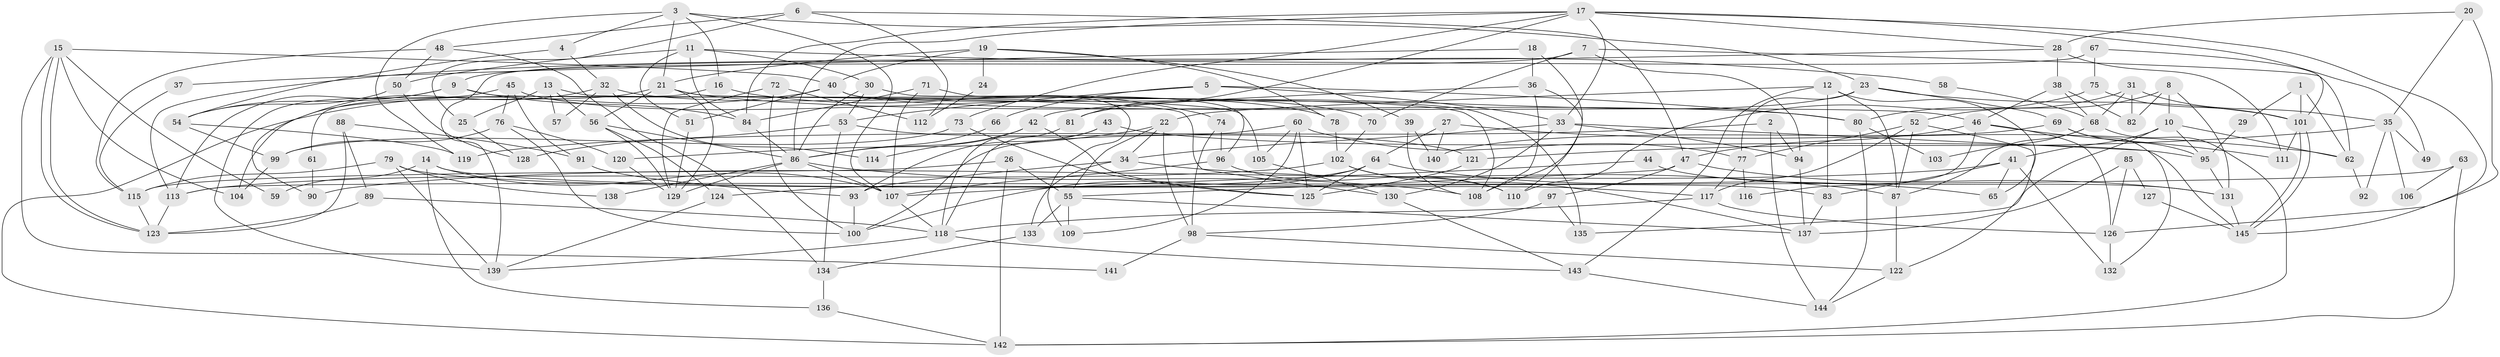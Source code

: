 // Generated by graph-tools (version 1.1) at 2025/51/03/09/25 04:51:48]
// undirected, 145 vertices, 290 edges
graph export_dot {
graph [start="1"]
  node [color=gray90,style=filled];
  1;
  2;
  3;
  4;
  5;
  6;
  7;
  8;
  9;
  10;
  11;
  12;
  13;
  14;
  15;
  16;
  17;
  18;
  19;
  20;
  21;
  22;
  23;
  24;
  25;
  26;
  27;
  28;
  29;
  30;
  31;
  32;
  33;
  34;
  35;
  36;
  37;
  38;
  39;
  40;
  41;
  42;
  43;
  44;
  45;
  46;
  47;
  48;
  49;
  50;
  51;
  52;
  53;
  54;
  55;
  56;
  57;
  58;
  59;
  60;
  61;
  62;
  63;
  64;
  65;
  66;
  67;
  68;
  69;
  70;
  71;
  72;
  73;
  74;
  75;
  76;
  77;
  78;
  79;
  80;
  81;
  82;
  83;
  84;
  85;
  86;
  87;
  88;
  89;
  90;
  91;
  92;
  93;
  94;
  95;
  96;
  97;
  98;
  99;
  100;
  101;
  102;
  103;
  104;
  105;
  106;
  107;
  108;
  109;
  110;
  111;
  112;
  113;
  114;
  115;
  116;
  117;
  118;
  119;
  120;
  121;
  122;
  123;
  124;
  125;
  126;
  127;
  128;
  129;
  130;
  131;
  132;
  133;
  134;
  135;
  136;
  137;
  138;
  139;
  140;
  141;
  142;
  143;
  144;
  145;
  1 -- 62;
  1 -- 101;
  1 -- 29;
  2 -- 94;
  2 -- 119;
  2 -- 144;
  3 -- 23;
  3 -- 21;
  3 -- 4;
  3 -- 16;
  3 -- 107;
  3 -- 119;
  4 -- 54;
  4 -- 32;
  5 -- 53;
  5 -- 33;
  5 -- 66;
  5 -- 80;
  6 -- 47;
  6 -- 48;
  6 -- 25;
  6 -- 112;
  7 -- 9;
  7 -- 62;
  7 -- 70;
  7 -- 94;
  8 -- 52;
  8 -- 10;
  8 -- 82;
  8 -- 131;
  9 -- 84;
  9 -- 54;
  9 -- 108;
  9 -- 113;
  10 -- 41;
  10 -- 95;
  10 -- 62;
  10 -- 135;
  11 -- 50;
  11 -- 51;
  11 -- 30;
  11 -- 58;
  11 -- 84;
  12 -- 143;
  12 -- 22;
  12 -- 65;
  12 -- 83;
  12 -- 87;
  13 -- 56;
  13 -- 105;
  13 -- 25;
  13 -- 57;
  14 -- 117;
  14 -- 136;
  14 -- 59;
  14 -- 107;
  15 -- 40;
  15 -- 123;
  15 -- 123;
  15 -- 59;
  15 -- 104;
  15 -- 141;
  16 -- 74;
  16 -- 61;
  17 -- 84;
  17 -- 33;
  17 -- 28;
  17 -- 49;
  17 -- 73;
  17 -- 81;
  17 -- 86;
  17 -- 145;
  18 -- 36;
  18 -- 108;
  18 -- 37;
  19 -- 21;
  19 -- 40;
  19 -- 24;
  19 -- 39;
  19 -- 78;
  20 -- 126;
  20 -- 28;
  20 -- 35;
  21 -- 56;
  21 -- 80;
  21 -- 104;
  21 -- 129;
  21 -- 130;
  22 -- 34;
  22 -- 120;
  22 -- 55;
  22 -- 98;
  23 -- 101;
  23 -- 77;
  23 -- 69;
  23 -- 81;
  24 -- 112;
  25 -- 128;
  26 -- 115;
  26 -- 55;
  26 -- 142;
  27 -- 64;
  27 -- 140;
  27 -- 62;
  28 -- 38;
  28 -- 111;
  28 -- 113;
  29 -- 95;
  30 -- 86;
  30 -- 53;
  30 -- 96;
  31 -- 80;
  31 -- 68;
  31 -- 35;
  31 -- 82;
  32 -- 78;
  32 -- 57;
  32 -- 90;
  32 -- 114;
  33 -- 130;
  33 -- 145;
  33 -- 34;
  33 -- 94;
  34 -- 87;
  34 -- 93;
  34 -- 133;
  35 -- 49;
  35 -- 92;
  35 -- 106;
  35 -- 121;
  36 -- 110;
  36 -- 108;
  36 -- 42;
  37 -- 115;
  38 -- 82;
  38 -- 46;
  38 -- 68;
  39 -- 108;
  39 -- 140;
  40 -- 46;
  40 -- 142;
  40 -- 51;
  40 -- 135;
  41 -- 83;
  41 -- 65;
  41 -- 90;
  41 -- 132;
  42 -- 86;
  42 -- 114;
  42 -- 125;
  43 -- 93;
  43 -- 118;
  43 -- 95;
  44 -- 131;
  44 -- 107;
  45 -- 91;
  45 -- 70;
  45 -- 76;
  45 -- 139;
  46 -- 47;
  46 -- 126;
  46 -- 111;
  46 -- 116;
  47 -- 55;
  47 -- 131;
  47 -- 97;
  48 -- 115;
  48 -- 134;
  48 -- 50;
  50 -- 128;
  50 -- 54;
  51 -- 129;
  52 -- 122;
  52 -- 77;
  52 -- 87;
  52 -- 117;
  53 -- 121;
  53 -- 128;
  53 -- 134;
  54 -- 99;
  54 -- 119;
  55 -- 137;
  55 -- 109;
  55 -- 133;
  56 -- 86;
  56 -- 129;
  56 -- 124;
  58 -- 68;
  60 -- 125;
  60 -- 109;
  60 -- 77;
  60 -- 100;
  60 -- 105;
  61 -- 90;
  62 -- 92;
  63 -- 113;
  63 -- 142;
  63 -- 106;
  64 -- 125;
  64 -- 124;
  64 -- 65;
  64 -- 100;
  66 -- 86;
  67 -- 101;
  67 -- 139;
  67 -- 75;
  68 -- 87;
  68 -- 103;
  68 -- 142;
  69 -- 95;
  69 -- 132;
  69 -- 140;
  70 -- 102;
  71 -- 107;
  71 -- 84;
  71 -- 109;
  72 -- 100;
  72 -- 129;
  72 -- 112;
  73 -- 99;
  73 -- 125;
  74 -- 96;
  74 -- 98;
  75 -- 101;
  75 -- 110;
  76 -- 100;
  76 -- 99;
  76 -- 120;
  77 -- 117;
  77 -- 116;
  78 -- 102;
  79 -- 83;
  79 -- 139;
  79 -- 115;
  79 -- 138;
  80 -- 144;
  80 -- 103;
  81 -- 118;
  83 -- 137;
  84 -- 86;
  85 -- 137;
  85 -- 126;
  85 -- 127;
  86 -- 107;
  86 -- 108;
  86 -- 129;
  86 -- 138;
  87 -- 122;
  88 -- 89;
  88 -- 123;
  88 -- 91;
  89 -- 118;
  89 -- 123;
  91 -- 93;
  93 -- 100;
  94 -- 137;
  95 -- 131;
  96 -- 107;
  96 -- 110;
  97 -- 135;
  97 -- 98;
  98 -- 122;
  98 -- 141;
  99 -- 104;
  101 -- 111;
  101 -- 145;
  101 -- 145;
  102 -- 110;
  102 -- 113;
  102 -- 137;
  105 -- 130;
  107 -- 118;
  113 -- 123;
  115 -- 123;
  117 -- 118;
  117 -- 126;
  118 -- 139;
  118 -- 143;
  120 -- 129;
  121 -- 125;
  122 -- 144;
  124 -- 139;
  126 -- 132;
  127 -- 145;
  130 -- 143;
  131 -- 145;
  133 -- 134;
  134 -- 136;
  136 -- 142;
  143 -- 144;
}
